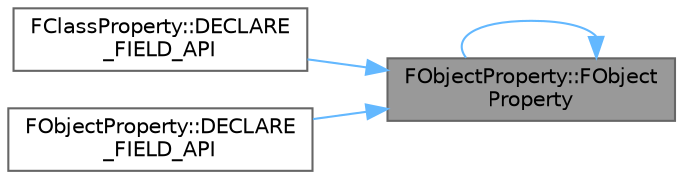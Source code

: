 digraph "FObjectProperty::FObjectProperty"
{
 // INTERACTIVE_SVG=YES
 // LATEX_PDF_SIZE
  bgcolor="transparent";
  edge [fontname=Helvetica,fontsize=10,labelfontname=Helvetica,labelfontsize=10];
  node [fontname=Helvetica,fontsize=10,shape=box,height=0.2,width=0.4];
  rankdir="RL";
  Node1 [id="Node000001",label="FObjectProperty::FObject\lProperty",height=0.2,width=0.4,color="gray40", fillcolor="grey60", style="filled", fontcolor="black",tooltip="Constructor used for constructing compiled in properties."];
  Node1 -> Node1 [id="edge1_Node000001_Node000001",dir="back",color="steelblue1",style="solid",tooltip=" "];
  Node1 -> Node2 [id="edge2_Node000001_Node000002",dir="back",color="steelblue1",style="solid",tooltip=" "];
  Node2 [id="Node000002",label="FClassProperty::DECLARE\l_FIELD_API",height=0.2,width=0.4,color="grey40", fillcolor="white", style="filled",URL="$df/deb/classFClassProperty.html#a2898386200aae2dc1f5a49176c8f91d7",tooltip=" "];
  Node1 -> Node3 [id="edge3_Node000001_Node000003",dir="back",color="steelblue1",style="solid",tooltip=" "];
  Node3 [id="Node000003",label="FObjectProperty::DECLARE\l_FIELD_API",height=0.2,width=0.4,color="grey40", fillcolor="white", style="filled",URL="$df/df7/classFObjectProperty.html#ae27ce17e13ec3ffb0f0062fcf43f82cd",tooltip=" "];
}
